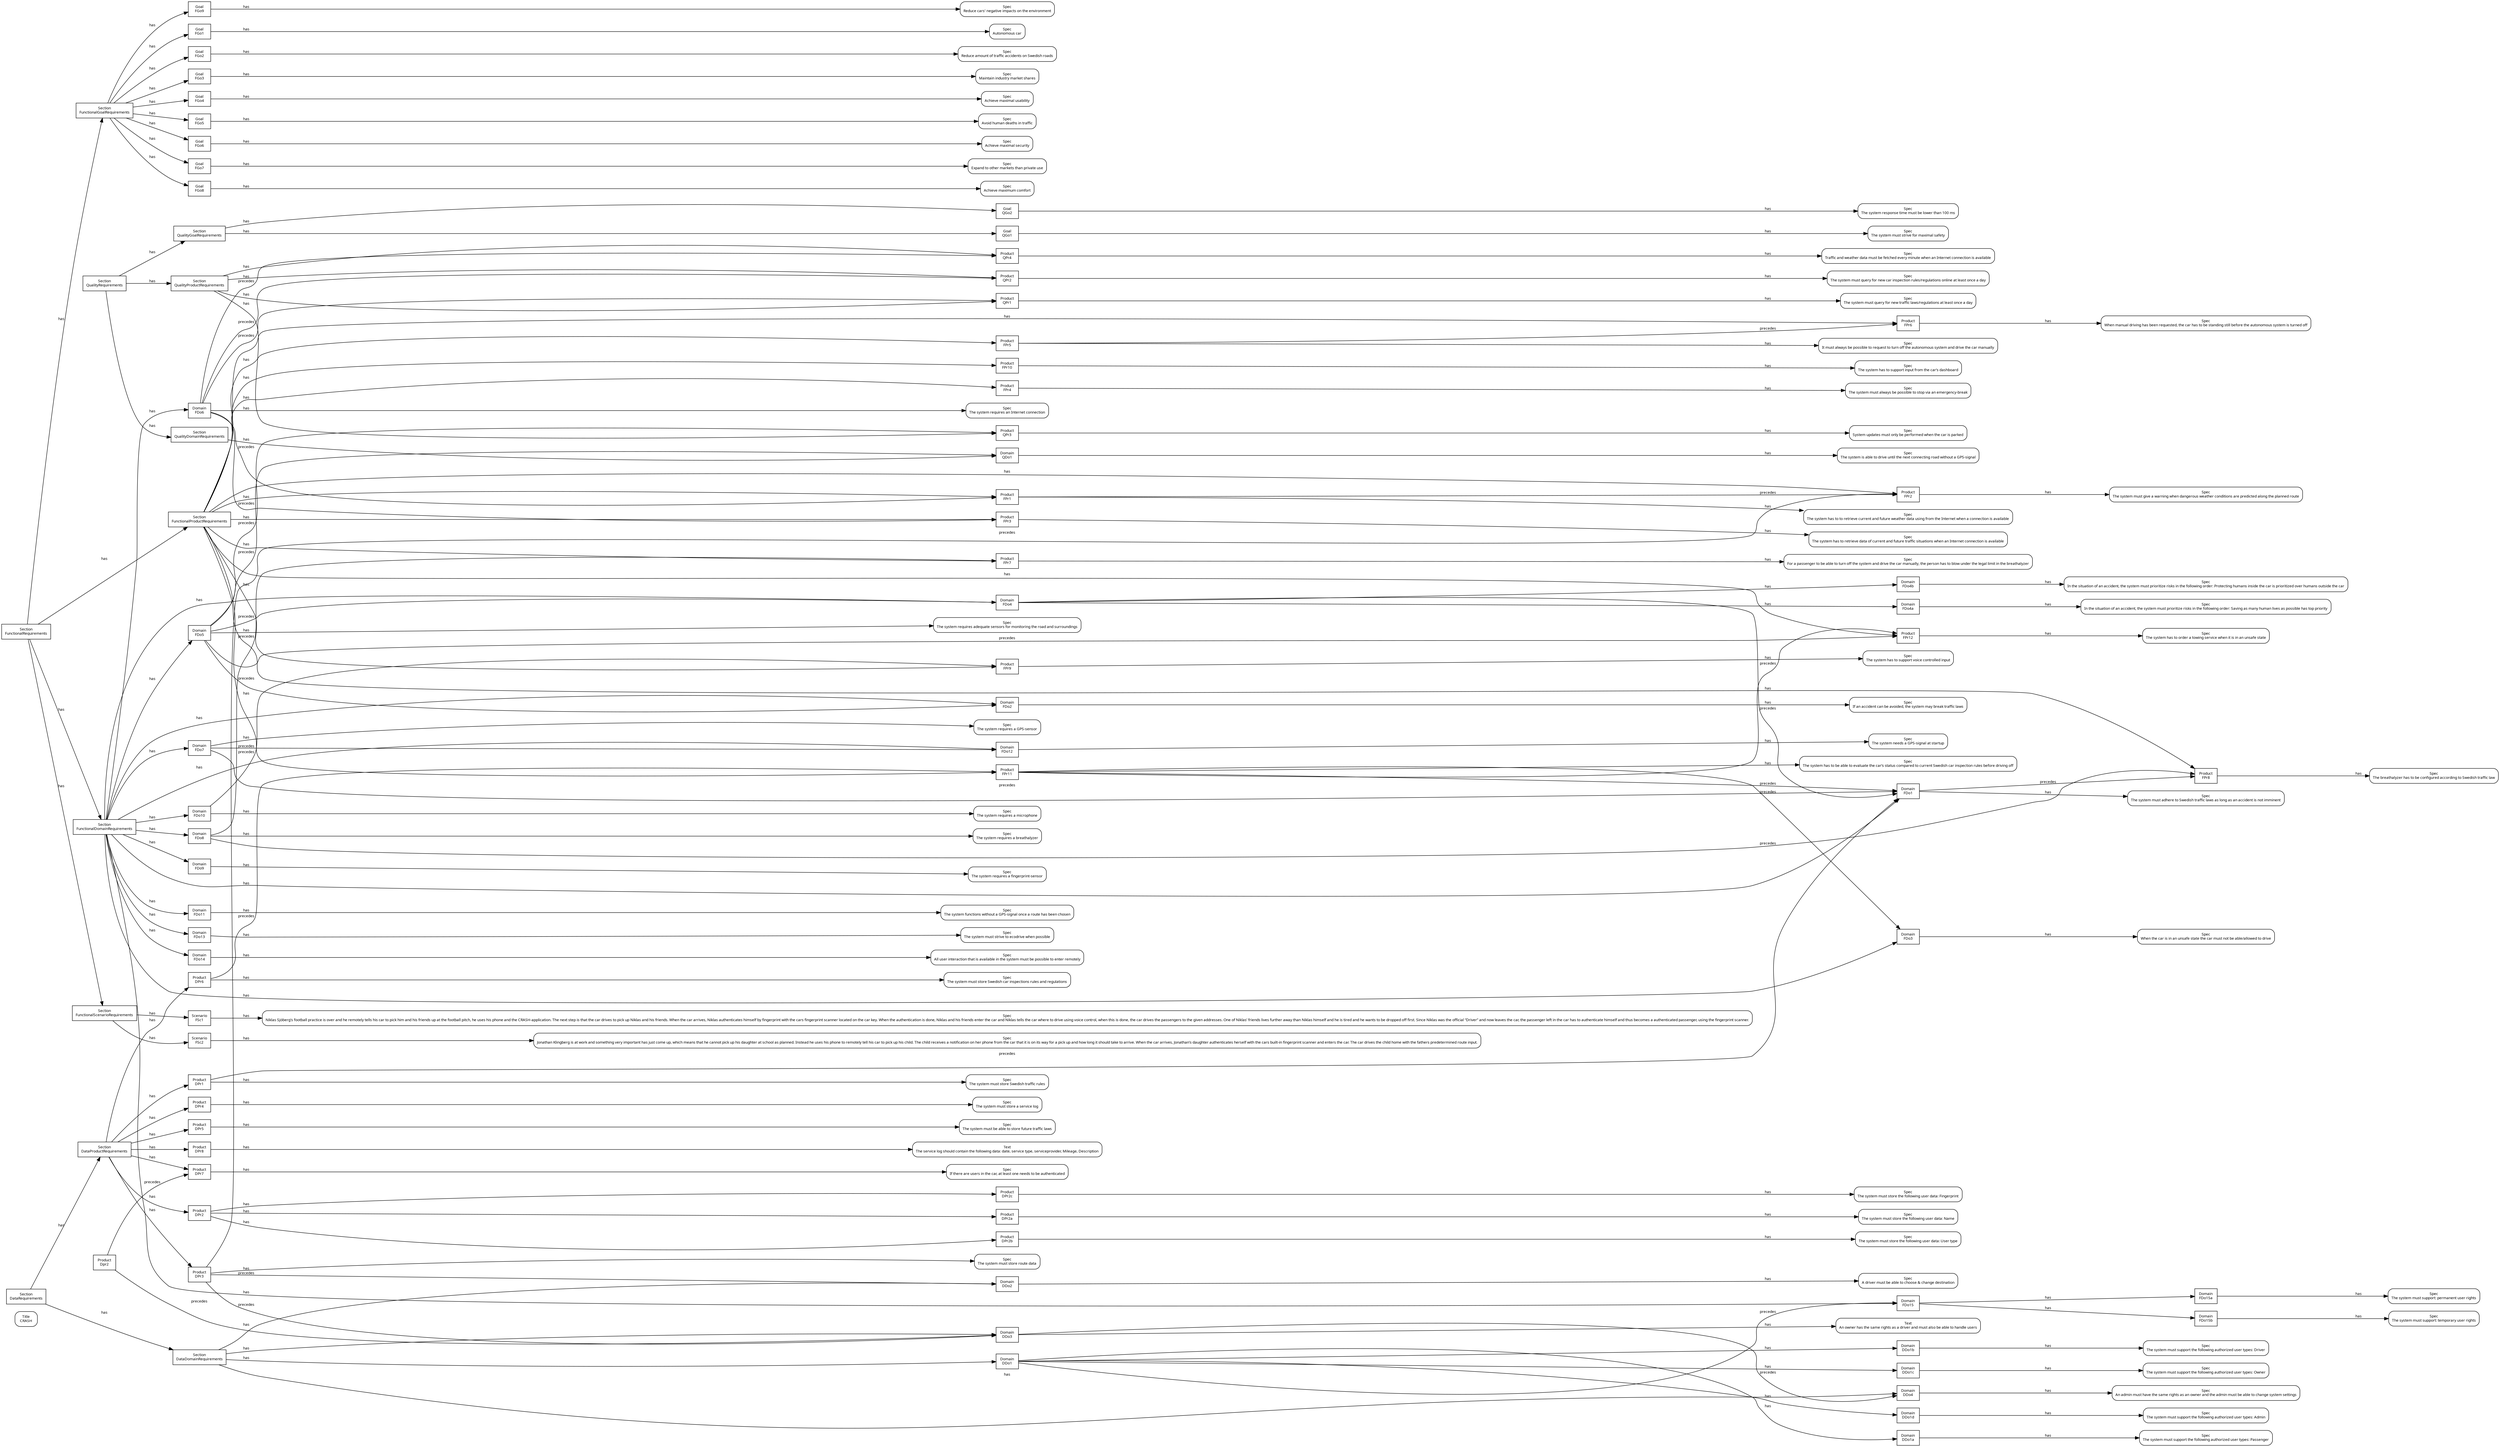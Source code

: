 digraph "reqT.Model" { 

  compound=true;overlap=false;rankdir=LR;clusterrank=local;
  node [fontname="Sans", fontsize=9];
  edge [fontname="Sans", fontsize=9];

"Title(CRASH)" [label="Title\nCRASH", shape=box, style=rounded];
"Section(FunctionalRequirements)" [label="Section\nFunctionalRequirements", shape=box];
"Section(FunctionalGoalRequirements)" [label="Section\nFunctionalGoalRequirements", shape=box];
"Section(FunctionalRequirements)" -> "Section(FunctionalGoalRequirements)" [label=has];
"Section(FunctionalRequirements)" [label="Section\nFunctionalRequirements", shape=box];
"Section(FunctionalDomainRequirements)" [label="Section\nFunctionalDomainRequirements", shape=box];
"Section(FunctionalRequirements)" -> "Section(FunctionalDomainRequirements)" [label=has];
"Section(FunctionalRequirements)" [label="Section\nFunctionalRequirements", shape=box];
"Section(FunctionalProductRequirements)" [label="Section\nFunctionalProductRequirements", shape=box];
"Section(FunctionalRequirements)" -> "Section(FunctionalProductRequirements)" [label=has];
"Section(FunctionalRequirements)" [label="Section\nFunctionalRequirements", shape=box];
"Section(FunctionalScenarioRequirements)" [label="Section\nFunctionalScenarioRequirements", shape=box];
"Section(FunctionalRequirements)" -> "Section(FunctionalScenarioRequirements)" [label=has];
"Section(FunctionalGoalRequirements)" [label="Section\nFunctionalGoalRequirements", shape=box];
"Goal(FGo1)" [label="Goal\nFGo1", shape=box];
"Section(FunctionalGoalRequirements)" -> "Goal(FGo1)" [label=has];
"Section(FunctionalGoalRequirements)" [label="Section\nFunctionalGoalRequirements", shape=box];
"Goal(FGo2)" [label="Goal\nFGo2", shape=box];
"Section(FunctionalGoalRequirements)" -> "Goal(FGo2)" [label=has];
"Section(FunctionalGoalRequirements)" [label="Section\nFunctionalGoalRequirements", shape=box];
"Goal(FGo3)" [label="Goal\nFGo3", shape=box];
"Section(FunctionalGoalRequirements)" -> "Goal(FGo3)" [label=has];
"Section(FunctionalGoalRequirements)" [label="Section\nFunctionalGoalRequirements", shape=box];
"Goal(FGo4)" [label="Goal\nFGo4", shape=box];
"Section(FunctionalGoalRequirements)" -> "Goal(FGo4)" [label=has];
"Section(FunctionalGoalRequirements)" [label="Section\nFunctionalGoalRequirements", shape=box];
"Goal(FGo5)" [label="Goal\nFGo5", shape=box];
"Section(FunctionalGoalRequirements)" -> "Goal(FGo5)" [label=has];
"Section(FunctionalGoalRequirements)" [label="Section\nFunctionalGoalRequirements", shape=box];
"Goal(FGo6)" [label="Goal\nFGo6", shape=box];
"Section(FunctionalGoalRequirements)" -> "Goal(FGo6)" [label=has];
"Section(FunctionalGoalRequirements)" [label="Section\nFunctionalGoalRequirements", shape=box];
"Goal(FGo7)" [label="Goal\nFGo7", shape=box];
"Section(FunctionalGoalRequirements)" -> "Goal(FGo7)" [label=has];
"Section(FunctionalGoalRequirements)" [label="Section\nFunctionalGoalRequirements", shape=box];
"Goal(FGo8)" [label="Goal\nFGo8", shape=box];
"Section(FunctionalGoalRequirements)" -> "Goal(FGo8)" [label=has];
"Section(FunctionalGoalRequirements)" [label="Section\nFunctionalGoalRequirements", shape=box];
"Goal(FGo9)" [label="Goal\nFGo9", shape=box];
"Section(FunctionalGoalRequirements)" -> "Goal(FGo9)" [label=has];
"Goal(FGo1)" [label="Goal\nFGo1", shape=box];
"Spec(Autonomous car)" [label="Spec\nAutonomous car", shape=box, style=rounded];
"Goal(FGo1)" -> "Spec(Autonomous car)" [label=has];
"Goal(FGo2)" [label="Goal\nFGo2", shape=box];
"Spec(Reduce amount of traffic accidents on Swedish roads)" [label="Spec\nReduce amount of traffic accidents on Swedish roads", shape=box, style=rounded];
"Goal(FGo2)" -> "Spec(Reduce amount of traffic accidents on Swedish roads)" [label=has];
"Goal(FGo3)" [label="Goal\nFGo3", shape=box];
"Spec(Maintain industry market shares)" [label="Spec\nMaintain industry market shares", shape=box, style=rounded];
"Goal(FGo3)" -> "Spec(Maintain industry market shares)" [label=has];
"Goal(FGo4)" [label="Goal\nFGo4", shape=box];
"Spec(Achieve maximal usability)" [label="Spec\nAchieve maximal usability", shape=box, style=rounded];
"Goal(FGo4)" -> "Spec(Achieve maximal usability)" [label=has];
"Goal(FGo5)" [label="Goal\nFGo5", shape=box];
"Spec(Avoid human deaths in traffic)" [label="Spec\nAvoid human deaths in traffic", shape=box, style=rounded];
"Goal(FGo5)" -> "Spec(Avoid human deaths in traffic)" [label=has];
"Goal(FGo6)" [label="Goal\nFGo6", shape=box];
"Spec(Achieve maximal security)" [label="Spec\nAchieve maximal security", shape=box, style=rounded];
"Goal(FGo6)" -> "Spec(Achieve maximal security)" [label=has];
"Goal(FGo7)" [label="Goal\nFGo7", shape=box];
"Spec(Expand to other markets than private use)" [label="Spec\nExpand to other markets than private use", shape=box, style=rounded];
"Goal(FGo7)" -> "Spec(Expand to other markets than private use)" [label=has];
"Goal(FGo8)" [label="Goal\nFGo8", shape=box];
"Spec(Achieve maximum comfort)" [label="Spec\nAchieve maximum comfort", shape=box, style=rounded];
"Goal(FGo8)" -> "Spec(Achieve maximum comfort)" [label=has];
"Goal(FGo9)" [label="Goal\nFGo9", shape=box];
"Spec(Reduce cars' negative impacts on the environment)" [label="Spec\nReduce cars' negative impacts on the environment", shape=box, style=rounded];
"Goal(FGo9)" -> "Spec(Reduce cars' negative impacts on the environment)" [label=has];
"Section(FunctionalDomainRequirements)" [label="Section\nFunctionalDomainRequirements", shape=box];
"Domain(FDo1)" [label="Domain\nFDo1", shape=box];
"Section(FunctionalDomainRequirements)" -> "Domain(FDo1)" [label=has];
"Section(FunctionalDomainRequirements)" [label="Section\nFunctionalDomainRequirements", shape=box];
"Domain(FDo2)" [label="Domain\nFDo2", shape=box];
"Section(FunctionalDomainRequirements)" -> "Domain(FDo2)" [label=has];
"Section(FunctionalDomainRequirements)" [label="Section\nFunctionalDomainRequirements", shape=box];
"Domain(FDo3)" [label="Domain\nFDo3", shape=box];
"Section(FunctionalDomainRequirements)" -> "Domain(FDo3)" [label=has];
"Section(FunctionalDomainRequirements)" [label="Section\nFunctionalDomainRequirements", shape=box];
"Domain(FDo4)" [label="Domain\nFDo4", shape=box];
"Section(FunctionalDomainRequirements)" -> "Domain(FDo4)" [label=has];
"Section(FunctionalDomainRequirements)" [label="Section\nFunctionalDomainRequirements", shape=box];
"Domain(FDo5)" [label="Domain\nFDo5", shape=box];
"Section(FunctionalDomainRequirements)" -> "Domain(FDo5)" [label=has];
"Section(FunctionalDomainRequirements)" [label="Section\nFunctionalDomainRequirements", shape=box];
"Domain(FDo6)" [label="Domain\nFDo6", shape=box];
"Section(FunctionalDomainRequirements)" -> "Domain(FDo6)" [label=has];
"Section(FunctionalDomainRequirements)" [label="Section\nFunctionalDomainRequirements", shape=box];
"Domain(FDo7)" [label="Domain\nFDo7", shape=box];
"Section(FunctionalDomainRequirements)" -> "Domain(FDo7)" [label=has];
"Section(FunctionalDomainRequirements)" [label="Section\nFunctionalDomainRequirements", shape=box];
"Domain(FDo8)" [label="Domain\nFDo8", shape=box];
"Section(FunctionalDomainRequirements)" -> "Domain(FDo8)" [label=has];
"Section(FunctionalDomainRequirements)" [label="Section\nFunctionalDomainRequirements", shape=box];
"Domain(FDo9)" [label="Domain\nFDo9", shape=box];
"Section(FunctionalDomainRequirements)" -> "Domain(FDo9)" [label=has];
"Section(FunctionalDomainRequirements)" [label="Section\nFunctionalDomainRequirements", shape=box];
"Domain(FDo10)" [label="Domain\nFDo10", shape=box];
"Section(FunctionalDomainRequirements)" -> "Domain(FDo10)" [label=has];
"Section(FunctionalDomainRequirements)" [label="Section\nFunctionalDomainRequirements", shape=box];
"Domain(FDo11)" [label="Domain\nFDo11", shape=box];
"Section(FunctionalDomainRequirements)" -> "Domain(FDo11)" [label=has];
"Section(FunctionalDomainRequirements)" [label="Section\nFunctionalDomainRequirements", shape=box];
"Domain(FDo12)" [label="Domain\nFDo12", shape=box];
"Section(FunctionalDomainRequirements)" -> "Domain(FDo12)" [label=has];
"Section(FunctionalDomainRequirements)" [label="Section\nFunctionalDomainRequirements", shape=box];
"Domain(FDo13)" [label="Domain\nFDo13", shape=box];
"Section(FunctionalDomainRequirements)" -> "Domain(FDo13)" [label=has];
"Section(FunctionalDomainRequirements)" [label="Section\nFunctionalDomainRequirements", shape=box];
"Domain(FDo14)" [label="Domain\nFDo14", shape=box];
"Section(FunctionalDomainRequirements)" -> "Domain(FDo14)" [label=has];
"Section(FunctionalDomainRequirements)" [label="Section\nFunctionalDomainRequirements", shape=box];
"Domain(FDo15)" [label="Domain\nFDo15", shape=box];
"Section(FunctionalDomainRequirements)" -> "Domain(FDo15)" [label=has];
"Domain(FDo1)" [label="Domain\nFDo1", shape=box];
"Spec(The system must adhere to Swedish traffic laws as long as an accident is not imminent)" [label="Spec\nThe system must adhere to Swedish traffic laws as long as an accident is not imminent", shape=box, style=rounded];
"Domain(FDo1)" -> "Spec(The system must adhere to Swedish traffic laws as long as an accident is not imminent)" [label=has];
"Domain(FDo2)" [label="Domain\nFDo2", shape=box];
"Spec(If an accident can be avoided, the system may break traffic laws)" [label="Spec\nIf an accident can be avoided, the system may break traffic laws", shape=box, style=rounded];
"Domain(FDo2)" -> "Spec(If an accident can be avoided, the system may break traffic laws)" [label=has];
"Domain(FDo3)" [label="Domain\nFDo3", shape=box];
"Spec(When the car is in an unsafe state the car must not be able/allowed to drive)" [label="Spec\nWhen the car is in an unsafe state the car must not be able/allowed to drive", shape=box, style=rounded];
"Domain(FDo3)" -> "Spec(When the car is in an unsafe state the car must not be able/allowed to drive)" [label=has];
"Domain(FDo4)" [label="Domain\nFDo4", shape=box];
"Domain(FDo4a)" [label="Domain\nFDo4a", shape=box];
"Domain(FDo4)" -> "Domain(FDo4a)" [label=has];
"Domain(FDo4)" [label="Domain\nFDo4", shape=box];
"Domain(FDo4b)" [label="Domain\nFDo4b", shape=box];
"Domain(FDo4)" -> "Domain(FDo4b)" [label=has];
"Domain(FDo4a)" [label="Domain\nFDo4a", shape=box];
"Spec(In the situation of an accident, the system must prioritize risks in the following order: Saving as many human lives as possible has top priority)" [label="Spec\nIn the situation of an accident, the system must prioritize risks in the following order: Saving as many human lives as possible has top priority", shape=box, style=rounded];
"Domain(FDo4a)" -> "Spec(In the situation of an accident, the system must prioritize risks in the following order: Saving as many human lives as possible has top priority)" [label=has];
"Domain(FDo4b)" [label="Domain\nFDo4b", shape=box];
"Spec(In the situation of an accident, the system must prioritize risks in the following order: Protecting humans inside the car is prioritized over humans outside the car)" [label="Spec\nIn the situation of an accident, the system must prioritize risks in the following order: Protecting humans inside the car is prioritized over humans outside the car", shape=box, style=rounded];
"Domain(FDo4b)" -> "Spec(In the situation of an accident, the system must prioritize risks in the following order: Protecting humans inside the car is prioritized over humans outside the car)" [label=has];
"Domain(FDo5)" [label="Domain\nFDo5", shape=box];
"Spec(The system requires adequate sensors for monitoring the road and surroundings)" [label="Spec\nThe system requires adequate sensors for monitoring the road and surroundings", shape=box, style=rounded];
"Domain(FDo5)" -> "Spec(The system requires adequate sensors for monitoring the road and surroundings)" [label=has];
"Domain(FDo6)" [label="Domain\nFDo6", shape=box];
"Spec(The system requires an Internet connection)" [label="Spec\nThe system requires an Internet connection", shape=box, style=rounded];
"Domain(FDo6)" -> "Spec(The system requires an Internet connection)" [label=has];
"Domain(FDo7)" [label="Domain\nFDo7", shape=box];
"Spec(The system requires a GPS-sensor)" [label="Spec\nThe system requires a GPS-sensor", shape=box, style=rounded];
"Domain(FDo7)" -> "Spec(The system requires a GPS-sensor)" [label=has];
"Domain(FDo8)" [label="Domain\nFDo8", shape=box];
"Spec(The system requires a breathalyzer)" [label="Spec\nThe system requires a breathalyzer", shape=box, style=rounded];
"Domain(FDo8)" -> "Spec(The system requires a breathalyzer)" [label=has];
"Domain(FDo9)" [label="Domain\nFDo9", shape=box];
"Spec(The system requires a fingerprint-sensor)" [label="Spec\nThe system requires a fingerprint-sensor", shape=box, style=rounded];
"Domain(FDo9)" -> "Spec(The system requires a fingerprint-sensor)" [label=has];
"Domain(FDo10)" [label="Domain\nFDo10", shape=box];
"Spec(The system requires a microphone)" [label="Spec\nThe system requires a microphone", shape=box, style=rounded];
"Domain(FDo10)" -> "Spec(The system requires a microphone)" [label=has];
"Domain(FDo11)" [label="Domain\nFDo11", shape=box];
"Spec(The system functions without a GPS-signal once a route has been chosen)" [label="Spec\nThe system functions without a GPS-signal once a route has been chosen", shape=box, style=rounded];
"Domain(FDo11)" -> "Spec(The system functions without a GPS-signal once a route has been chosen)" [label=has];
"Domain(FDo12)" [label="Domain\nFDo12", shape=box];
"Spec(The system needs a GPS-signal at startup)" [label="Spec\nThe system needs a GPS-signal at startup", shape=box, style=rounded];
"Domain(FDo12)" -> "Spec(The system needs a GPS-signal at startup)" [label=has];
"Domain(FDo13)" [label="Domain\nFDo13", shape=box];
"Spec(The system must strive to ecodrive when possible)" [label="Spec\nThe system must strive to ecodrive when possible", shape=box, style=rounded];
"Domain(FDo13)" -> "Spec(The system must strive to ecodrive when possible)" [label=has];
"Domain(FDo14)" [label="Domain\nFDo14", shape=box];
"Spec(All user interaction that is available in the system must be possible to enter remotely)" [label="Spec\nAll user interaction that is available in the system must be possible to enter remotely", shape=box, style=rounded];
"Domain(FDo14)" -> "Spec(All user interaction that is available in the system must be possible to enter remotely)" [label=has];
"Domain(FDo15)" [label="Domain\nFDo15", shape=box];
"Domain(FDo15a)" [label="Domain\nFDo15a", shape=box];
"Domain(FDo15)" -> "Domain(FDo15a)" [label=has];
"Domain(FDo15)" [label="Domain\nFDo15", shape=box];
"Domain(FDo15b)" [label="Domain\nFDo15b", shape=box];
"Domain(FDo15)" -> "Domain(FDo15b)" [label=has];
"Domain(FDo15a)" [label="Domain\nFDo15a", shape=box];
"Spec(The system must support: permanent user rights)" [label="Spec\nThe system must support: permanent user rights", shape=box, style=rounded];
"Domain(FDo15a)" -> "Spec(The system must support: permanent user rights)" [label=has];
"Domain(FDo15b)" [label="Domain\nFDo15b", shape=box];
"Spec(The system must support: temporary user rights)" [label="Spec\nThe system must support: temporary user rights", shape=box, style=rounded];
"Domain(FDo15b)" -> "Spec(The system must support: temporary user rights)" [label=has];
"Section(FunctionalProductRequirements)" [label="Section\nFunctionalProductRequirements", shape=box];
"Product(FPr1)" [label="Product\nFPr1", shape=box];
"Section(FunctionalProductRequirements)" -> "Product(FPr1)" [label=has];
"Section(FunctionalProductRequirements)" [label="Section\nFunctionalProductRequirements", shape=box];
"Product(FPr2)" [label="Product\nFPr2", shape=box];
"Section(FunctionalProductRequirements)" -> "Product(FPr2)" [label=has];
"Section(FunctionalProductRequirements)" [label="Section\nFunctionalProductRequirements", shape=box];
"Product(FPr3)" [label="Product\nFPr3", shape=box];
"Section(FunctionalProductRequirements)" -> "Product(FPr3)" [label=has];
"Section(FunctionalProductRequirements)" [label="Section\nFunctionalProductRequirements", shape=box];
"Product(FPr4)" [label="Product\nFPr4", shape=box];
"Section(FunctionalProductRequirements)" -> "Product(FPr4)" [label=has];
"Section(FunctionalProductRequirements)" [label="Section\nFunctionalProductRequirements", shape=box];
"Product(FPr5)" [label="Product\nFPr5", shape=box];
"Section(FunctionalProductRequirements)" -> "Product(FPr5)" [label=has];
"Section(FunctionalProductRequirements)" [label="Section\nFunctionalProductRequirements", shape=box];
"Product(FPr6)" [label="Product\nFPr6", shape=box];
"Section(FunctionalProductRequirements)" -> "Product(FPr6)" [label=has];
"Section(FunctionalProductRequirements)" [label="Section\nFunctionalProductRequirements", shape=box];
"Product(FPr7)" [label="Product\nFPr7", shape=box];
"Section(FunctionalProductRequirements)" -> "Product(FPr7)" [label=has];
"Section(FunctionalProductRequirements)" [label="Section\nFunctionalProductRequirements", shape=box];
"Product(FPr8)" [label="Product\nFPr8", shape=box];
"Section(FunctionalProductRequirements)" -> "Product(FPr8)" [label=has];
"Section(FunctionalProductRequirements)" [label="Section\nFunctionalProductRequirements", shape=box];
"Product(FPr9)" [label="Product\nFPr9", shape=box];
"Section(FunctionalProductRequirements)" -> "Product(FPr9)" [label=has];
"Section(FunctionalProductRequirements)" [label="Section\nFunctionalProductRequirements", shape=box];
"Product(FPr10)" [label="Product\nFPr10", shape=box];
"Section(FunctionalProductRequirements)" -> "Product(FPr10)" [label=has];
"Section(FunctionalProductRequirements)" [label="Section\nFunctionalProductRequirements", shape=box];
"Product(FPr11)" [label="Product\nFPr11", shape=box];
"Section(FunctionalProductRequirements)" -> "Product(FPr11)" [label=has];
"Section(FunctionalProductRequirements)" [label="Section\nFunctionalProductRequirements", shape=box];
"Product(FPr12)" [label="Product\nFPr12", shape=box];
"Section(FunctionalProductRequirements)" -> "Product(FPr12)" [label=has];
"Product(FPr1)" [label="Product\nFPr1", shape=box];
"Spec(The system has to to retrieve current and future weather data using from the Internet when a connection is available)" [label="Spec\nThe system has to to retrieve current and future weather data using from the Internet when a connection is available", shape=box, style=rounded];
"Product(FPr1)" -> "Spec(The system has to to retrieve current and future weather data using from the Internet when a connection is available)" [label=has];
"Product(FPr2)" [label="Product\nFPr2", shape=box];
"Spec(The system must give a warning when dangerous weather conditions are predicted along the planned route)" [label="Spec\nThe system must give a warning when dangerous weather conditions are predicted along the planned route", shape=box, style=rounded];
"Product(FPr2)" -> "Spec(The system must give a warning when dangerous weather conditions are predicted along the planned route)" [label=has];
"Product(FPr3)" [label="Product\nFPr3", shape=box];
"Spec(The system has to retrieve data of current and future traffic situations when an Internet connection is available)" [label="Spec\nThe system has to retrieve data of current and future traffic situations when an Internet connection is available", shape=box, style=rounded];
"Product(FPr3)" -> "Spec(The system has to retrieve data of current and future traffic situations when an Internet connection is available)" [label=has];
"Product(FPr4)" [label="Product\nFPr4", shape=box];
"Spec(The system must always be possible to stop via an emergency-break)" [label="Spec\nThe system must always be possible to stop via an emergency-break", shape=box, style=rounded];
"Product(FPr4)" -> "Spec(The system must always be possible to stop via an emergency-break)" [label=has];
"Product(FPr5)" [label="Product\nFPr5", shape=box];
"Spec(It must always be possible to request to turn off the autonomous system and drive the car manually)" [label="Spec\nIt must always be possible to request to turn off the autonomous system and drive the car manually", shape=box, style=rounded];
"Product(FPr5)" -> "Spec(It must always be possible to request to turn off the autonomous system and drive the car manually)" [label=has];
"Product(FPr6)" [label="Product\nFPr6", shape=box];
"Spec(When manual driving has been requested, the car has to be standing still before the autonomous system is turned off)" [label="Spec\nWhen manual driving has been requested, the car has to be standing still before the autonomous system is turned off", shape=box, style=rounded];
"Product(FPr6)" -> "Spec(When manual driving has been requested, the car has to be standing still before the autonomous system is turned off)" [label=has];
"Product(FPr7)" [label="Product\nFPr7", shape=box];
"Spec(For a passenger to be able to turn off the system and drive the car manually, the person has to blow under the legal limit in the breathalyzer)" [label="Spec\nFor a passenger to be able to turn off the system and drive the car manually, the person has to blow under the legal limit in the breathalyzer", shape=box, style=rounded];
"Product(FPr7)" -> "Spec(For a passenger to be able to turn off the system and drive the car manually, the person has to blow under the legal limit in the breathalyzer)" [label=has];
"Product(FPr8)" [label="Product\nFPr8", shape=box];
"Spec(The breathalyzer has to be configured according to Swedish traffic law)" [label="Spec\nThe breathalyzer has to be configured according to Swedish traffic law", shape=box, style=rounded];
"Product(FPr8)" -> "Spec(The breathalyzer has to be configured according to Swedish traffic law)" [label=has];
"Product(FPr9)" [label="Product\nFPr9", shape=box];
"Spec(The system has to support voice controlled input)" [label="Spec\nThe system has to support voice controlled input", shape=box, style=rounded];
"Product(FPr9)" -> "Spec(The system has to support voice controlled input)" [label=has];
"Product(FPr10)" [label="Product\nFPr10", shape=box];
"Spec(The system has to support input from the car's dashboard)" [label="Spec\nThe system has to support input from the car's dashboard", shape=box, style=rounded];
"Product(FPr10)" -> "Spec(The system has to support input from the car's dashboard)" [label=has];
"Product(FPr11)" [label="Product\nFPr11", shape=box];
"Spec(The system has to be able to evaluate the car's status compared to current Swedish car inspection rules before driving off)" [label="Spec\nThe system has to be able to evaluate the car's status compared to current Swedish car inspection rules before driving off", shape=box, style=rounded];
"Product(FPr11)" -> "Spec(The system has to be able to evaluate the car's status compared to current Swedish car inspection rules before driving off)" [label=has];
"Product(FPr12)" [label="Product\nFPr12", shape=box];
"Spec(The system has to order a towing service when it is in an unsafe state)" [label="Spec\nThe system has to order a towing service when it is in an unsafe state", shape=box, style=rounded];
"Product(FPr12)" -> "Spec(The system has to order a towing service when it is in an unsafe state)" [label=has];
"Section(FunctionalScenarioRequirements)" [label="Section\nFunctionalScenarioRequirements", shape=box];
"Scenario(FSc1)" [label="Scenario\nFSc1", shape=box];
"Section(FunctionalScenarioRequirements)" -> "Scenario(FSc1)" [label=has];
"Section(FunctionalScenarioRequirements)" [label="Section\nFunctionalScenarioRequirements", shape=box];
"Scenario(FSc2)" [label="Scenario\nFSc2", shape=box];
"Section(FunctionalScenarioRequirements)" -> "Scenario(FSc2)" [label=has];
"Scenario(FSc1)" [label="Scenario\nFSc1", shape=box];
"Spec(Niklas Sjöberg’s football practice is over and he remotely tells his car to pick him and his friends up at the football pitch, he uses his phone and the CRASH-application. The next step is that the car drives to pick up Niklas and his friends. When the car arrives, Niklas authenticates himself by fingerprint with the cars fingerprint scanner located on the car key. When the authentication is done, Niklas and his friends enter the car and Niklas tells the car where to drive using voice control, when this is done, the car drives the passengers to the given addresses. One of Niklas’ friends lives further away than Niklas himself and he is tired and he wants to be dropped off first. Since Niklas was the official “Driver” and now leaves the car, the passenger left in the car has to authenticate himself and thus becomes a authenticated passenger, using the fingerprint scanner.)" [label="Spec\nNiklas Sjöberg’s football practice is over and he remotely tells his car to pick him and his friends up at the football pitch, he uses his phone and the CRASH-application. The next step is that the car drives to pick up Niklas and his friends. When the car arrives, Niklas authenticates himself by fingerprint with the cars fingerprint scanner located on the car key. When the authentication is done, Niklas and his friends enter the car and Niklas tells the car where to drive using voice control, when this is done, the car drives the passengers to the given addresses. One of Niklas’ friends lives further away than Niklas himself and he is tired and he wants to be dropped off first. Since Niklas was the official “Driver” and now leaves the car, the passenger left in the car has to authenticate himself and thus becomes a authenticated passenger, using the fingerprint scanner.", shape=box, style=rounded];
"Scenario(FSc1)" -> "Spec(Niklas Sjöberg’s football practice is over and he remotely tells his car to pick him and his friends up at the football pitch, he uses his phone and the CRASH-application. The next step is that the car drives to pick up Niklas and his friends. When the car arrives, Niklas authenticates himself by fingerprint with the cars fingerprint scanner located on the car key. When the authentication is done, Niklas and his friends enter the car and Niklas tells the car where to drive using voice control, when this is done, the car drives the passengers to the given addresses. One of Niklas’ friends lives further away than Niklas himself and he is tired and he wants to be dropped off first. Since Niklas was the official “Driver” and now leaves the car, the passenger left in the car has to authenticate himself and thus becomes a authenticated passenger, using the fingerprint scanner.)" [label=has];
"Scenario(FSc2)" [label="Scenario\nFSc2", shape=box];
"Spec(Jonathan Klingberg is at work and something very important has just come up, which means that he cannot pick up his daughter at school as planned. Instead he uses his phone to remotely tell his car to pick up his child. The child receives a notification on her phone from the car that it is on its way for a pick up and how long it should take to arrive. When the car arrives, Jonathan’s daughter authenticates herself with the cars built-in fingerprint scanner and enters the car. The car drives the child home with the fathers predetermined route input.)" [label="Spec\nJonathan Klingberg is at work and something very important has just come up, which means that he cannot pick up his daughter at school as planned. Instead he uses his phone to remotely tell his car to pick up his child. The child receives a notification on her phone from the car that it is on its way for a pick up and how long it should take to arrive. When the car arrives, Jonathan’s daughter authenticates herself with the cars built-in fingerprint scanner and enters the car. The car drives the child home with the fathers predetermined route input.", shape=box, style=rounded];
"Scenario(FSc2)" -> "Spec(Jonathan Klingberg is at work and something very important has just come up, which means that he cannot pick up his daughter at school as planned. Instead he uses his phone to remotely tell his car to pick up his child. The child receives a notification on her phone from the car that it is on its way for a pick up and how long it should take to arrive. When the car arrives, Jonathan’s daughter authenticates herself with the cars built-in fingerprint scanner and enters the car. The car drives the child home with the fathers predetermined route input.)" [label=has];
"Section(DataRequirements)" [label="Section\nDataRequirements", shape=box];
"Section(DataDomainRequirements)" [label="Section\nDataDomainRequirements", shape=box];
"Section(DataRequirements)" -> "Section(DataDomainRequirements)" [label=has];
"Section(DataRequirements)" [label="Section\nDataRequirements", shape=box];
"Section(DataProductRequirements)" [label="Section\nDataProductRequirements", shape=box];
"Section(DataRequirements)" -> "Section(DataProductRequirements)" [label=has];
"Section(DataDomainRequirements)" [label="Section\nDataDomainRequirements", shape=box];
"Domain(DDo1)" [label="Domain\nDDo1", shape=box];
"Section(DataDomainRequirements)" -> "Domain(DDo1)" [label=has];
"Section(DataDomainRequirements)" [label="Section\nDataDomainRequirements", shape=box];
"Domain(DDo2)" [label="Domain\nDDo2", shape=box];
"Section(DataDomainRequirements)" -> "Domain(DDo2)" [label=has];
"Section(DataDomainRequirements)" [label="Section\nDataDomainRequirements", shape=box];
"Domain(DDo3)" [label="Domain\nDDo3", shape=box];
"Section(DataDomainRequirements)" -> "Domain(DDo3)" [label=has];
"Section(DataDomainRequirements)" [label="Section\nDataDomainRequirements", shape=box];
"Domain(DDo4)" [label="Domain\nDDo4", shape=box];
"Section(DataDomainRequirements)" -> "Domain(DDo4)" [label=has];
"Domain(DDo1)" [label="Domain\nDDo1", shape=box];
"Domain(DDo1a)" [label="Domain\nDDo1a", shape=box];
"Domain(DDo1)" -> "Domain(DDo1a)" [label=has];
"Domain(DDo1)" [label="Domain\nDDo1", shape=box];
"Domain(DDo1b)" [label="Domain\nDDo1b", shape=box];
"Domain(DDo1)" -> "Domain(DDo1b)" [label=has];
"Domain(DDo1)" [label="Domain\nDDo1", shape=box];
"Domain(DDo1c)" [label="Domain\nDDo1c", shape=box];
"Domain(DDo1)" -> "Domain(DDo1c)" [label=has];
"Domain(DDo1)" [label="Domain\nDDo1", shape=box];
"Domain(DDo1d)" [label="Domain\nDDo1d", shape=box];
"Domain(DDo1)" -> "Domain(DDo1d)" [label=has];
"Domain(DDo1a)" [label="Domain\nDDo1a", shape=box];
"Spec(The system must support the following authorized user types: Passenger)" [label="Spec\nThe system must support the following authorized user types: Passenger", shape=box, style=rounded];
"Domain(DDo1a)" -> "Spec(The system must support the following authorized user types: Passenger)" [label=has];
"Domain(DDo1b)" [label="Domain\nDDo1b", shape=box];
"Spec(The system must support the following authorized user types: Driver)" [label="Spec\nThe system must support the following authorized user types: Driver", shape=box, style=rounded];
"Domain(DDo1b)" -> "Spec(The system must support the following authorized user types: Driver)" [label=has];
"Domain(DDo1c)" [label="Domain\nDDo1c", shape=box];
"Spec(The system must support the following authorized user types: Owner)" [label="Spec\nThe system must support the following authorized user types: Owner", shape=box, style=rounded];
"Domain(DDo1c)" -> "Spec(The system must support the following authorized user types: Owner)" [label=has];
"Domain(DDo1d)" [label="Domain\nDDo1d", shape=box];
"Spec(The system must support the following authorized user types: Admin)" [label="Spec\nThe system must support the following authorized user types: Admin", shape=box, style=rounded];
"Domain(DDo1d)" -> "Spec(The system must support the following authorized user types: Admin)" [label=has];
"Domain(DDo2)" [label="Domain\nDDo2", shape=box];
"Spec(A driver must be able to choose & change destination)" [label="Spec\nA driver must be able to choose & change destination", shape=box, style=rounded];
"Domain(DDo2)" -> "Spec(A driver must be able to choose & change destination)" [label=has];
"Domain(DDo3)" [label="Domain\nDDo3", shape=box];
"Text(An owner has the same rights as a driver and must also be able to handle users)" [label="Text\nAn owner has the same rights as a driver and must also be able to handle users", shape=box, style=rounded];
"Domain(DDo3)" -> "Text(An owner has the same rights as a driver and must also be able to handle users)" [label=has];
"Domain(DDo4)" [label="Domain\nDDo4", shape=box];
"Spec(An admin must have the same rights as an owner and the admin must be able to change system settings)" [label="Spec\nAn admin must have the same rights as an owner and the admin must be able to change system settings", shape=box, style=rounded];
"Domain(DDo4)" -> "Spec(An admin must have the same rights as an owner and the admin must be able to change system settings)" [label=has];
"Section(DataProductRequirements)" [label="Section\nDataProductRequirements", shape=box];
"Product(DPr1)" [label="Product\nDPr1", shape=box];
"Section(DataProductRequirements)" -> "Product(DPr1)" [label=has];
"Section(DataProductRequirements)" [label="Section\nDataProductRequirements", shape=box];
"Product(DPr2)" [label="Product\nDPr2", shape=box];
"Section(DataProductRequirements)" -> "Product(DPr2)" [label=has];
"Section(DataProductRequirements)" [label="Section\nDataProductRequirements", shape=box];
"Product(DPr3)" [label="Product\nDPr3", shape=box];
"Section(DataProductRequirements)" -> "Product(DPr3)" [label=has];
"Section(DataProductRequirements)" [label="Section\nDataProductRequirements", shape=box];
"Product(DPr4)" [label="Product\nDPr4", shape=box];
"Section(DataProductRequirements)" -> "Product(DPr4)" [label=has];
"Section(DataProductRequirements)" [label="Section\nDataProductRequirements", shape=box];
"Product(DPr5)" [label="Product\nDPr5", shape=box];
"Section(DataProductRequirements)" -> "Product(DPr5)" [label=has];
"Section(DataProductRequirements)" [label="Section\nDataProductRequirements", shape=box];
"Product(DPr6)" [label="Product\nDPr6", shape=box];
"Section(DataProductRequirements)" -> "Product(DPr6)" [label=has];
"Section(DataProductRequirements)" [label="Section\nDataProductRequirements", shape=box];
"Product(DPr7)" [label="Product\nDPr7", shape=box];
"Section(DataProductRequirements)" -> "Product(DPr7)" [label=has];
"Section(DataProductRequirements)" [label="Section\nDataProductRequirements", shape=box];
"Product(DPr8)" [label="Product\nDPr8", shape=box];
"Section(DataProductRequirements)" -> "Product(DPr8)" [label=has];
"Product(DPr1)" [label="Product\nDPr1", shape=box];
"Spec(The system must store Swedish traffic rules)" [label="Spec\nThe system must store Swedish traffic rules", shape=box, style=rounded];
"Product(DPr1)" -> "Spec(The system must store Swedish traffic rules)" [label=has];
"Product(DPr2)" [label="Product\nDPr2", shape=box];
"Product(DPr2a)" [label="Product\nDPr2a", shape=box];
"Product(DPr2)" -> "Product(DPr2a)" [label=has];
"Product(DPr2)" [label="Product\nDPr2", shape=box];
"Product(DPr2b)" [label="Product\nDPr2b", shape=box];
"Product(DPr2)" -> "Product(DPr2b)" [label=has];
"Product(DPr2)" [label="Product\nDPr2", shape=box];
"Product(DPr2c)" [label="Product\nDPr2c", shape=box];
"Product(DPr2)" -> "Product(DPr2c)" [label=has];
"Product(DPr2a)" [label="Product\nDPr2a", shape=box];
"Spec(The system must store the following user data: Name)" [label="Spec\nThe system must store the following user data: Name", shape=box, style=rounded];
"Product(DPr2a)" -> "Spec(The system must store the following user data: Name)" [label=has];
"Product(DPr2b)" [label="Product\nDPr2b", shape=box];
"Spec(The system must store the following user data: User type)" [label="Spec\nThe system must store the following user data: User type", shape=box, style=rounded];
"Product(DPr2b)" -> "Spec(The system must store the following user data: User type)" [label=has];
"Product(DPr2c)" [label="Product\nDPr2c", shape=box];
"Spec(The system must store the following user data: Fingerprint)" [label="Spec\nThe system must store the following user data: Fingerprint", shape=box, style=rounded];
"Product(DPr2c)" -> "Spec(The system must store the following user data: Fingerprint)" [label=has];
"Product(DPr3)" [label="Product\nDPr3", shape=box];
"Spec(The system must store route data)" [label="Spec\nThe system must store route data", shape=box, style=rounded];
"Product(DPr3)" -> "Spec(The system must store route data)" [label=has];
"Product(DPr4)" [label="Product\nDPr4", shape=box];
"Spec(The system must store a service log)" [label="Spec\nThe system must store a service log", shape=box, style=rounded];
"Product(DPr4)" -> "Spec(The system must store a service log)" [label=has];
"Product(DPr5)" [label="Product\nDPr5", shape=box];
"Spec(The system must be able to store future traffic laws)" [label="Spec\nThe system must be able to store future traffic laws", shape=box, style=rounded];
"Product(DPr5)" -> "Spec(The system must be able to store future traffic laws)" [label=has];
"Product(DPr6)" [label="Product\nDPr6", shape=box];
"Spec(The system must store Swedish car inspections rules and regulations)" [label="Spec\nThe system must store Swedish car inspections rules and regulations", shape=box, style=rounded];
"Product(DPr6)" -> "Spec(The system must store Swedish car inspections rules and regulations)" [label=has];
"Product(DPr7)" [label="Product\nDPr7", shape=box];
"Spec(If there are users in the car, at least one needs to be authenticated)" [label="Spec\nIf there are users in the car, at least one needs to be authenticated", shape=box, style=rounded];
"Product(DPr7)" -> "Spec(If there are users in the car, at least one needs to be authenticated)" [label=has];
"Product(DPr8)" [label="Product\nDPr8", shape=box];
"Text(The service log should contain the following data: date, service type, serviceprovider, Mileage, Description)" [label="Text\nThe service log should contain the following data: date, service type, serviceprovider, Mileage, Description", shape=box, style=rounded];
"Product(DPr8)" -> "Text(The service log should contain the following data: date, service type, serviceprovider, Mileage, Description)" [label=has];
"Section(QualityRequirements)" [label="Section\nQualityRequirements", shape=box];
"Section(QualityGoalRequirements)" [label="Section\nQualityGoalRequirements", shape=box];
"Section(QualityRequirements)" -> "Section(QualityGoalRequirements)" [label=has];
"Section(QualityRequirements)" [label="Section\nQualityRequirements", shape=box];
"Section(QualityDomainRequirements)" [label="Section\nQualityDomainRequirements", shape=box];
"Section(QualityRequirements)" -> "Section(QualityDomainRequirements)" [label=has];
"Section(QualityRequirements)" [label="Section\nQualityRequirements", shape=box];
"Section(QualityProductRequirements)" [label="Section\nQualityProductRequirements", shape=box];
"Section(QualityRequirements)" -> "Section(QualityProductRequirements)" [label=has];
"Section(QualityGoalRequirements)" [label="Section\nQualityGoalRequirements", shape=box];
"Goal(QGo1)" [label="Goal\nQGo1", shape=box];
"Section(QualityGoalRequirements)" -> "Goal(QGo1)" [label=has];
"Section(QualityGoalRequirements)" [label="Section\nQualityGoalRequirements", shape=box];
"Goal(QGo2)" [label="Goal\nQGo2", shape=box];
"Section(QualityGoalRequirements)" -> "Goal(QGo2)" [label=has];
"Goal(QGo1)" [label="Goal\nQGo1", shape=box];
"Spec(The system must strive for maximal safety)" [label="Spec\nThe system must strive for maximal safety", shape=box, style=rounded];
"Goal(QGo1)" -> "Spec(The system must strive for maximal safety)" [label=has];
"Goal(QGo2)" [label="Goal\nQGo2", shape=box];
"Spec(The system response time must be lower than 100 ms)" [label="Spec\nThe system response time must be lower than 100 ms", shape=box, style=rounded];
"Goal(QGo2)" -> "Spec(The system response time must be lower than 100 ms)" [label=has];
"Section(QualityDomainRequirements)" [label="Section\nQualityDomainRequirements", shape=box];
"Domain(QDo1)" [label="Domain\nQDo1", shape=box];
"Section(QualityDomainRequirements)" -> "Domain(QDo1)" [label=has];
"Domain(QDo1)" [label="Domain\nQDo1", shape=box];
"Spec(The system is able to drive until the next connecting road without a GPS-signal)" [label="Spec\nThe system is able to drive until the next connecting road without a GPS-signal", shape=box, style=rounded];
"Domain(QDo1)" -> "Spec(The system is able to drive until the next connecting road without a GPS-signal)" [label=has];
"Section(QualityProductRequirements)" [label="Section\nQualityProductRequirements", shape=box];
"Product(QPr1)" [label="Product\nQPr1", shape=box];
"Section(QualityProductRequirements)" -> "Product(QPr1)" [label=has];
"Section(QualityProductRequirements)" [label="Section\nQualityProductRequirements", shape=box];
"Product(QPr2)" [label="Product\nQPr2", shape=box];
"Section(QualityProductRequirements)" -> "Product(QPr2)" [label=has];
"Section(QualityProductRequirements)" [label="Section\nQualityProductRequirements", shape=box];
"Product(QPr3)" [label="Product\nQPr3", shape=box];
"Section(QualityProductRequirements)" -> "Product(QPr3)" [label=has];
"Section(QualityProductRequirements)" [label="Section\nQualityProductRequirements", shape=box];
"Product(QPr4)" [label="Product\nQPr4", shape=box];
"Section(QualityProductRequirements)" -> "Product(QPr4)" [label=has];
"Product(QPr1)" [label="Product\nQPr1", shape=box];
"Spec(The system must query for new traffic laws/regulations at least once a day)" [label="Spec\nThe system must query for new traffic laws/regulations at least once a day", shape=box, style=rounded];
"Product(QPr1)" -> "Spec(The system must query for new traffic laws/regulations at least once a day)" [label=has];
"Product(QPr2)" [label="Product\nQPr2", shape=box];
"Spec(The system must query for new car inspection rules/regulations online at least once a day)" [label="Spec\nThe system must query for new car inspection rules/regulations online at least once a day", shape=box, style=rounded];
"Product(QPr2)" -> "Spec(The system must query for new car inspection rules/regulations online at least once a day)" [label=has];
"Product(QPr3)" [label="Product\nQPr3", shape=box];
"Spec(System updates must only be performed when the car is parked)" [label="Spec\nSystem updates must only be performed when the car is parked", shape=box, style=rounded];
"Product(QPr3)" -> "Spec(System updates must only be performed when the car is parked)" [label=has];
"Product(QPr4)" [label="Product\nQPr4", shape=box];
"Spec(Traffic and weather data must be fetched every minute when an Internet connection is available)" [label="Spec\nTraffic and weather data must be fetched every minute when an Internet connection is available", shape=box, style=rounded];
"Product(QPr4)" -> "Spec(Traffic and weather data must be fetched every minute when an Internet connection is available)" [label=has];
"Product(DPr1)" [label="Product\nDPr1", shape=box];
"Domain(FDo1)" [label="Domain\nFDo1", shape=box];
"Product(DPr1)" -> "Domain(FDo1)" [label=precedes];
"Domain(FDo4)" [label="Domain\nFDo4", shape=box];
"Domain(FDo1)" [label="Domain\nFDo1", shape=box];
"Domain(FDo4)" -> "Domain(FDo1)" [label=precedes];
"Domain(FDo7)" [label="Domain\nFDo7", shape=box];
"Domain(FDo1)" [label="Domain\nFDo1", shape=box];
"Domain(FDo7)" -> "Domain(FDo1)" [label=precedes];
"Domain(FDo7)" [label="Domain\nFDo7", shape=box];
"Domain(FDo12)" [label="Domain\nFDo12", shape=box];
"Domain(FDo7)" -> "Domain(FDo12)" [label=precedes];
"Domain(DDo1)" [label="Domain\nDDo1", shape=box];
"Domain(FDo15)" [label="Domain\nFDo15", shape=box];
"Domain(DDo1)" -> "Domain(FDo15)" [label=precedes];
"Product(FPr1)" [label="Product\nFPr1", shape=box];
"Product(FPr2)" [label="Product\nFPr2", shape=box];
"Product(FPr1)" -> "Product(FPr2)" [label=precedes];
"Product(FPr5)" [label="Product\nFPr5", shape=box];
"Product(FPr6)" [label="Product\nFPr6", shape=box];
"Product(FPr5)" -> "Product(FPr6)" [label=precedes];
"Domain(FDo10)" [label="Domain\nFDo10", shape=box];
"Product(FPr9)" [label="Product\nFPr9", shape=box];
"Domain(FDo10)" -> "Product(FPr9)" [label=precedes];
"Product(DPr6)" [label="Product\nDPr6", shape=box];
"Product(FPr11)" [label="Product\nFPr11", shape=box];
"Product(DPr6)" -> "Product(FPr11)" [label=precedes];
"Domain(DDo3)" [label="Domain\nDDo3", shape=box];
"Domain(DDo4)" [label="Domain\nDDo4", shape=box];
"Domain(DDo3)" -> "Domain(DDo4)" [label=precedes];
"Domain(FDo6)" [label="Domain\nFDo6", shape=box];
"Product(FPr1)" [label="Product\nFPr1", shape=box];
"Domain(FDo6)" -> "Product(FPr1)" [label=precedes];
"Domain(FDo6)" [label="Domain\nFDo6", shape=box];
"Product(FPr3)" [label="Product\nFPr3", shape=box];
"Domain(FDo6)" -> "Product(FPr3)" [label=precedes];
"Domain(FDo6)" [label="Domain\nFDo6", shape=box];
"Product(QPr1)" [label="Product\nQPr1", shape=box];
"Domain(FDo6)" -> "Product(QPr1)" [label=precedes];
"Domain(FDo6)" [label="Domain\nFDo6", shape=box];
"Product(QPr2)" [label="Product\nQPr2", shape=box];
"Domain(FDo6)" -> "Product(QPr2)" [label=precedes];
"Domain(FDo6)" [label="Domain\nFDo6", shape=box];
"Product(QPr4)" [label="Product\nQPr4", shape=box];
"Domain(FDo6)" -> "Product(QPr4)" [label=precedes];
"Domain(FDo1)" [label="Domain\nFDo1", shape=box];
"Product(FPr8)" [label="Product\nFPr8", shape=box];
"Domain(FDo1)" -> "Product(FPr8)" [label=precedes];
"Domain(FDo8)" [label="Domain\nFDo8", shape=box];
"Product(FPr7)" [label="Product\nFPr7", shape=box];
"Domain(FDo8)" -> "Product(FPr7)" [label=precedes];
"Domain(FDo8)" [label="Domain\nFDo8", shape=box];
"Product(FPr8)" [label="Product\nFPr8", shape=box];
"Domain(FDo8)" -> "Product(FPr8)" [label=precedes];
"Product(Dpr2)" [label="Product\nDpr2", shape=box];
"Product(DPr7)" [label="Product\nDPr7", shape=box];
"Product(Dpr2)" -> "Product(DPr7)" [label=precedes];
"Product(Dpr2)" [label="Product\nDpr2", shape=box];
"Domain(DDo3)" [label="Domain\nDDo3", shape=box];
"Product(Dpr2)" -> "Domain(DDo3)" [label=precedes];
"Product(DPr3)" [label="Product\nDPr3", shape=box];
"Product(FPr2)" [label="Product\nFPr2", shape=box];
"Product(DPr3)" -> "Product(FPr2)" [label=precedes];
"Product(DPr3)" [label="Product\nDPr3", shape=box];
"Domain(DDo2)" [label="Domain\nDDo2", shape=box];
"Product(DPr3)" -> "Domain(DDo2)" [label=precedes];
"Product(DPr3)" [label="Product\nDPr3", shape=box];
"Domain(DDo3)" [label="Domain\nDDo3", shape=box];
"Product(DPr3)" -> "Domain(DDo3)" [label=precedes];
"Domain(FDo5)" [label="Domain\nFDo5", shape=box];
"Domain(FDo2)" [label="Domain\nFDo2", shape=box];
"Domain(FDo5)" -> "Domain(FDo2)" [label=precedes];
"Domain(FDo5)" [label="Domain\nFDo5", shape=box];
"Domain(FDo4)" [label="Domain\nFDo4", shape=box];
"Domain(FDo5)" -> "Domain(FDo4)" [label=precedes];
"Domain(FDo5)" [label="Domain\nFDo5", shape=box];
"Domain(QDo1)" [label="Domain\nQDo1", shape=box];
"Domain(FDo5)" -> "Domain(QDo1)" [label=precedes];
"Domain(FDo5)" [label="Domain\nFDo5", shape=box];
"Product(QPr3)" [label="Product\nQPr3", shape=box];
"Domain(FDo5)" -> "Product(QPr3)" [label=precedes];
"Domain(FDo5)" [label="Domain\nFDo5", shape=box];
"Product(FPr12)" [label="Product\nFPr12", shape=box];
"Domain(FDo5)" -> "Product(FPr12)" [label=precedes];
"Product(FPr11)" [label="Product\nFPr11", shape=box];
"Domain(FDo1)" [label="Domain\nFDo1", shape=box];
"Product(FPr11)" -> "Domain(FDo1)" [label=precedes];
"Product(FPr11)" [label="Product\nFPr11", shape=box];
"Domain(FDo3)" [label="Domain\nFDo3", shape=box];
"Product(FPr11)" -> "Domain(FDo3)" [label=precedes];
"Product(FPr11)" [label="Product\nFPr11", shape=box];
"Product(FPr12)" [label="Product\nFPr12", shape=box];
"Product(FPr11)" -> "Product(FPr12)" [label=precedes];

}
